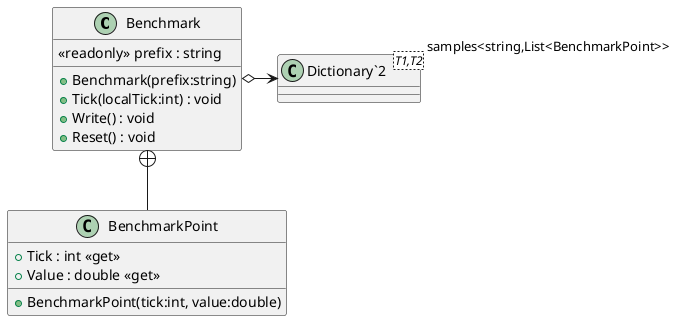 @startuml
class Benchmark {
    <<readonly>> prefix : string
    + Benchmark(prefix:string)
    + Tick(localTick:int) : void
    + Write() : void
    + Reset() : void
}
class "Dictionary`2"<T1,T2> {
}
class BenchmarkPoint {
    + Tick : int <<get>>
    + Value : double <<get>>
    + BenchmarkPoint(tick:int, value:double)
}
Benchmark o-> "samples<string,List<BenchmarkPoint>>" "Dictionary`2"
Benchmark +-- BenchmarkPoint
@enduml
